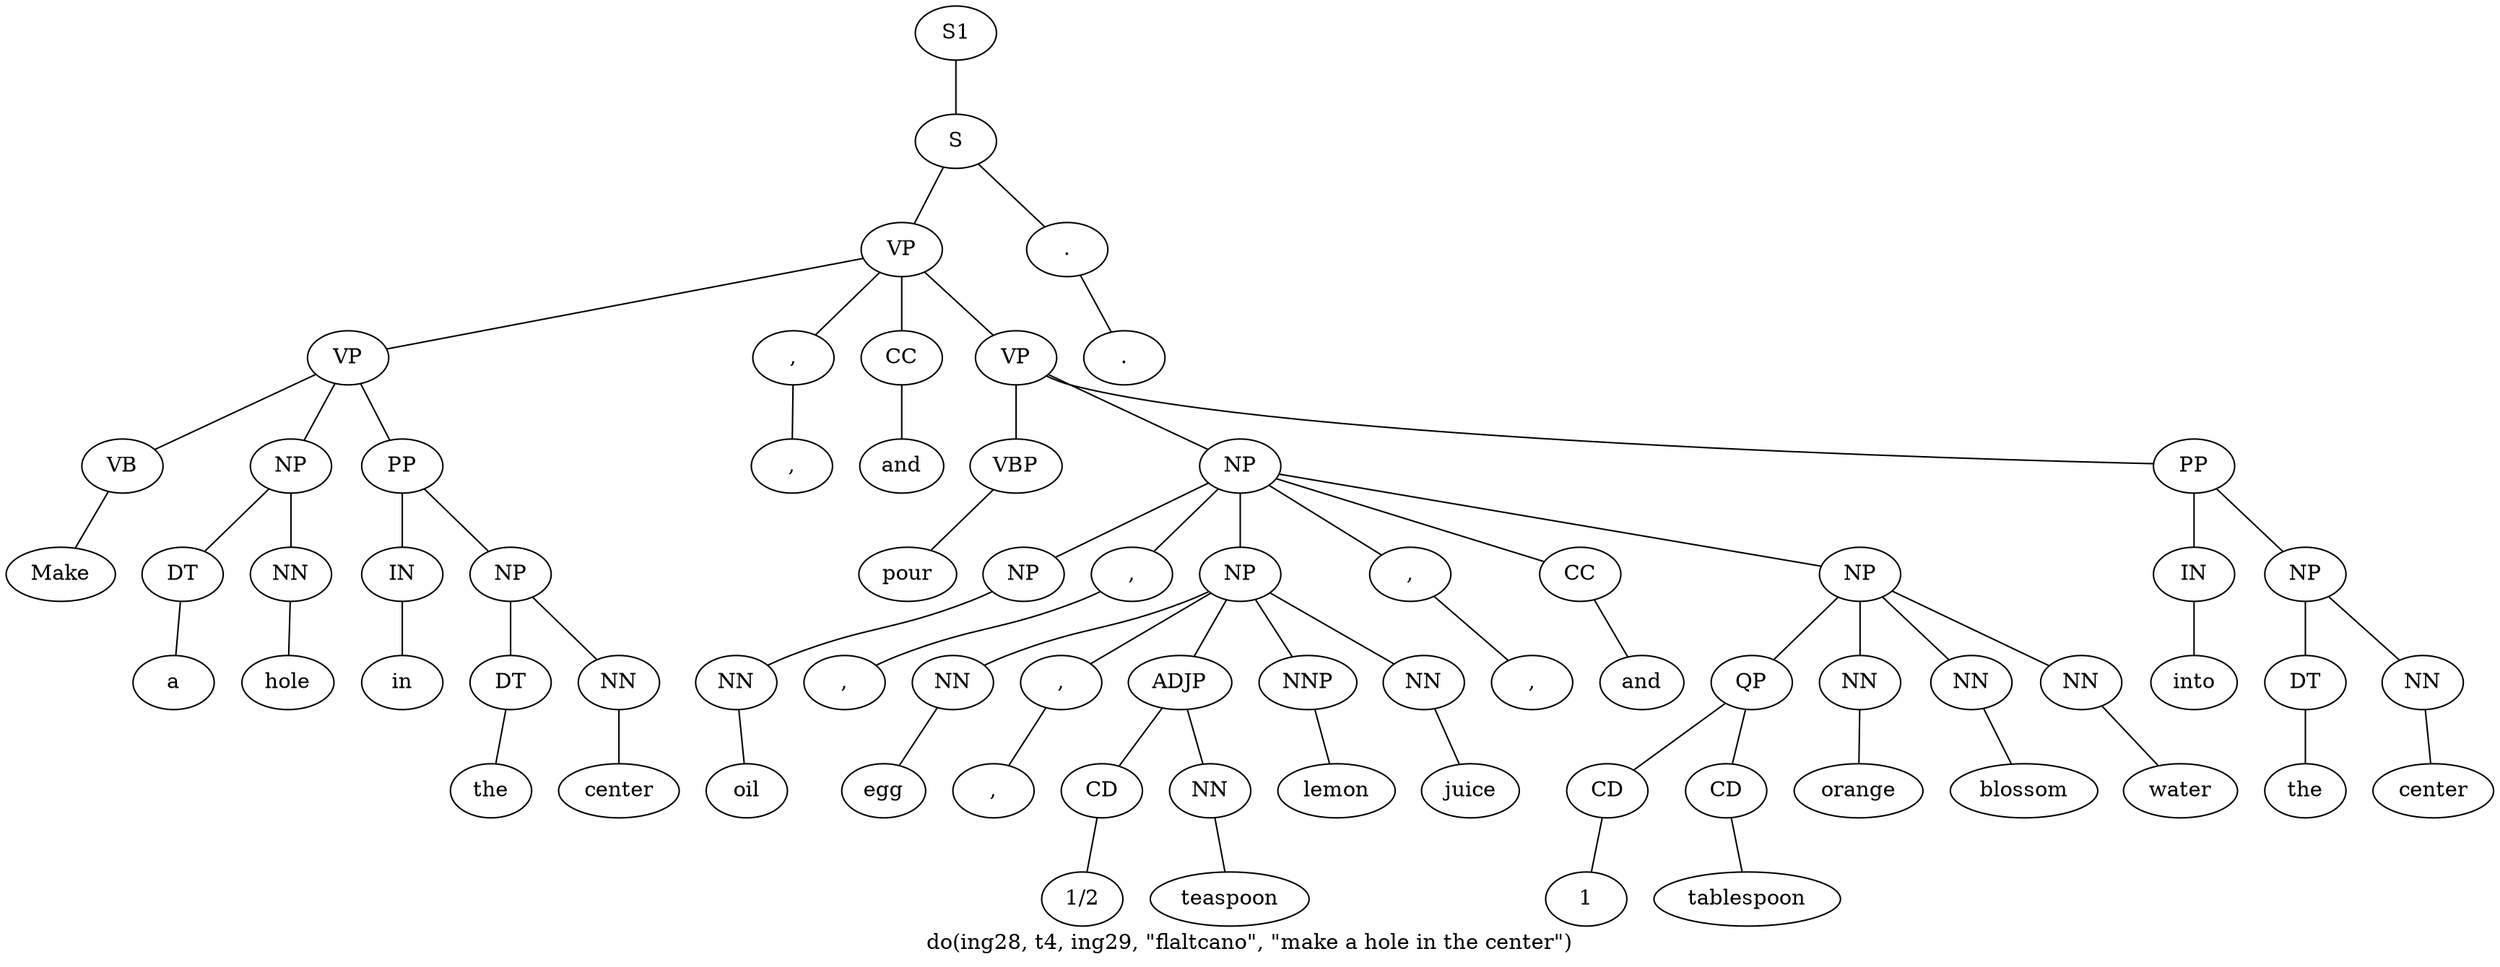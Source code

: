 graph SyntaxGraph {
	label = "do(ing28, t4, ing29, \"flaltcano\", \"make a hole in the center\")";
	Node0 [label="S1"];
	Node1 [label="S"];
	Node2 [label="VP"];
	Node3 [label="VP"];
	Node4 [label="VB"];
	Node5 [label="Make"];
	Node6 [label="NP"];
	Node7 [label="DT"];
	Node8 [label="a"];
	Node9 [label="NN"];
	Node10 [label="hole"];
	Node11 [label="PP"];
	Node12 [label="IN"];
	Node13 [label="in"];
	Node14 [label="NP"];
	Node15 [label="DT"];
	Node16 [label="the"];
	Node17 [label="NN"];
	Node18 [label="center"];
	Node19 [label=","];
	Node20 [label=","];
	Node21 [label="CC"];
	Node22 [label="and"];
	Node23 [label="VP"];
	Node24 [label="VBP"];
	Node25 [label="pour"];
	Node26 [label="NP"];
	Node27 [label="NP"];
	Node28 [label="NN"];
	Node29 [label="oil"];
	Node30 [label=","];
	Node31 [label=","];
	Node32 [label="NP"];
	Node33 [label="NN"];
	Node34 [label="egg"];
	Node35 [label=","];
	Node36 [label=","];
	Node37 [label="ADJP"];
	Node38 [label="CD"];
	Node39 [label="1/2"];
	Node40 [label="NN"];
	Node41 [label="teaspoon"];
	Node42 [label="NNP"];
	Node43 [label="lemon"];
	Node44 [label="NN"];
	Node45 [label="juice"];
	Node46 [label=","];
	Node47 [label=","];
	Node48 [label="CC"];
	Node49 [label="and"];
	Node50 [label="NP"];
	Node51 [label="QP"];
	Node52 [label="CD"];
	Node53 [label="1"];
	Node54 [label="CD"];
	Node55 [label="tablespoon"];
	Node56 [label="NN"];
	Node57 [label="orange"];
	Node58 [label="NN"];
	Node59 [label="blossom"];
	Node60 [label="NN"];
	Node61 [label="water"];
	Node62 [label="PP"];
	Node63 [label="IN"];
	Node64 [label="into"];
	Node65 [label="NP"];
	Node66 [label="DT"];
	Node67 [label="the"];
	Node68 [label="NN"];
	Node69 [label="center"];
	Node70 [label="."];
	Node71 [label="."];

	Node0 -- Node1;
	Node1 -- Node2;
	Node1 -- Node70;
	Node2 -- Node3;
	Node2 -- Node19;
	Node2 -- Node21;
	Node2 -- Node23;
	Node3 -- Node4;
	Node3 -- Node6;
	Node3 -- Node11;
	Node4 -- Node5;
	Node6 -- Node7;
	Node6 -- Node9;
	Node7 -- Node8;
	Node9 -- Node10;
	Node11 -- Node12;
	Node11 -- Node14;
	Node12 -- Node13;
	Node14 -- Node15;
	Node14 -- Node17;
	Node15 -- Node16;
	Node17 -- Node18;
	Node19 -- Node20;
	Node21 -- Node22;
	Node23 -- Node24;
	Node23 -- Node26;
	Node23 -- Node62;
	Node24 -- Node25;
	Node26 -- Node27;
	Node26 -- Node30;
	Node26 -- Node32;
	Node26 -- Node46;
	Node26 -- Node48;
	Node26 -- Node50;
	Node27 -- Node28;
	Node28 -- Node29;
	Node30 -- Node31;
	Node32 -- Node33;
	Node32 -- Node35;
	Node32 -- Node37;
	Node32 -- Node42;
	Node32 -- Node44;
	Node33 -- Node34;
	Node35 -- Node36;
	Node37 -- Node38;
	Node37 -- Node40;
	Node38 -- Node39;
	Node40 -- Node41;
	Node42 -- Node43;
	Node44 -- Node45;
	Node46 -- Node47;
	Node48 -- Node49;
	Node50 -- Node51;
	Node50 -- Node56;
	Node50 -- Node58;
	Node50 -- Node60;
	Node51 -- Node52;
	Node51 -- Node54;
	Node52 -- Node53;
	Node54 -- Node55;
	Node56 -- Node57;
	Node58 -- Node59;
	Node60 -- Node61;
	Node62 -- Node63;
	Node62 -- Node65;
	Node63 -- Node64;
	Node65 -- Node66;
	Node65 -- Node68;
	Node66 -- Node67;
	Node68 -- Node69;
	Node70 -- Node71;
}